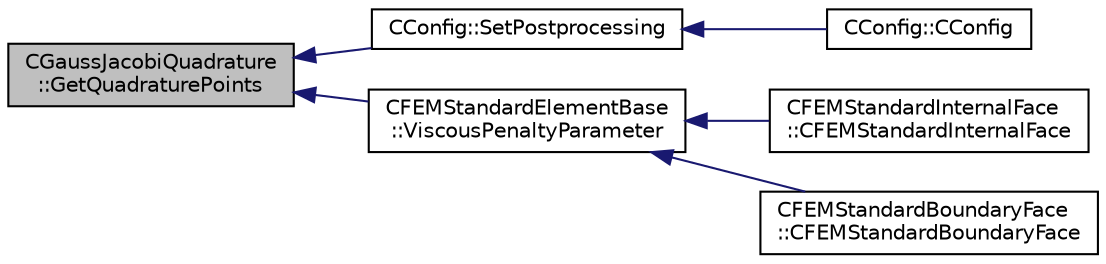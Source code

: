 digraph "CGaussJacobiQuadrature::GetQuadraturePoints"
{
  edge [fontname="Helvetica",fontsize="10",labelfontname="Helvetica",labelfontsize="10"];
  node [fontname="Helvetica",fontsize="10",shape=record];
  rankdir="LR";
  Node7 [label="CGaussJacobiQuadrature\l::GetQuadraturePoints",height=0.2,width=0.4,color="black", fillcolor="grey75", style="filled", fontcolor="black"];
  Node7 -> Node8 [dir="back",color="midnightblue",fontsize="10",style="solid",fontname="Helvetica"];
  Node8 [label="CConfig::SetPostprocessing",height=0.2,width=0.4,color="black", fillcolor="white", style="filled",URL="$class_c_config.html#aa4e0ba3c44738bd4b71e0f86f912153f",tooltip="Config file postprocessing. "];
  Node8 -> Node9 [dir="back",color="midnightblue",fontsize="10",style="solid",fontname="Helvetica"];
  Node9 [label="CConfig::CConfig",height=0.2,width=0.4,color="black", fillcolor="white", style="filled",URL="$class_c_config.html#a3298c6c9512a61554a459c5988b9e97a",tooltip="Constructor of the class which reads the input file. "];
  Node7 -> Node10 [dir="back",color="midnightblue",fontsize="10",style="solid",fontname="Helvetica"];
  Node10 [label="CFEMStandardElementBase\l::ViscousPenaltyParameter",height=0.2,width=0.4,color="black", fillcolor="white", style="filled",URL="$class_c_f_e_m_standard_element_base.html#a010d0e83a827642dc733ca37a0d95c41",tooltip="Function, which computes the constant in the penalty terms for a a viscous discretization. "];
  Node10 -> Node11 [dir="back",color="midnightblue",fontsize="10",style="solid",fontname="Helvetica"];
  Node11 [label="CFEMStandardInternalFace\l::CFEMStandardInternalFace",height=0.2,width=0.4,color="black", fillcolor="white", style="filled",URL="$class_c_f_e_m_standard_internal_face.html#a03fc34bc2e61074ab778a30b940fb634",tooltip="Alternative constructor. "];
  Node10 -> Node12 [dir="back",color="midnightblue",fontsize="10",style="solid",fontname="Helvetica"];
  Node12 [label="CFEMStandardBoundaryFace\l::CFEMStandardBoundaryFace",height=0.2,width=0.4,color="black", fillcolor="white", style="filled",URL="$class_c_f_e_m_standard_boundary_face.html#a5a92fa174c37322a3ebd640d12ab8b3b",tooltip="Alternative constructor. "];
}
